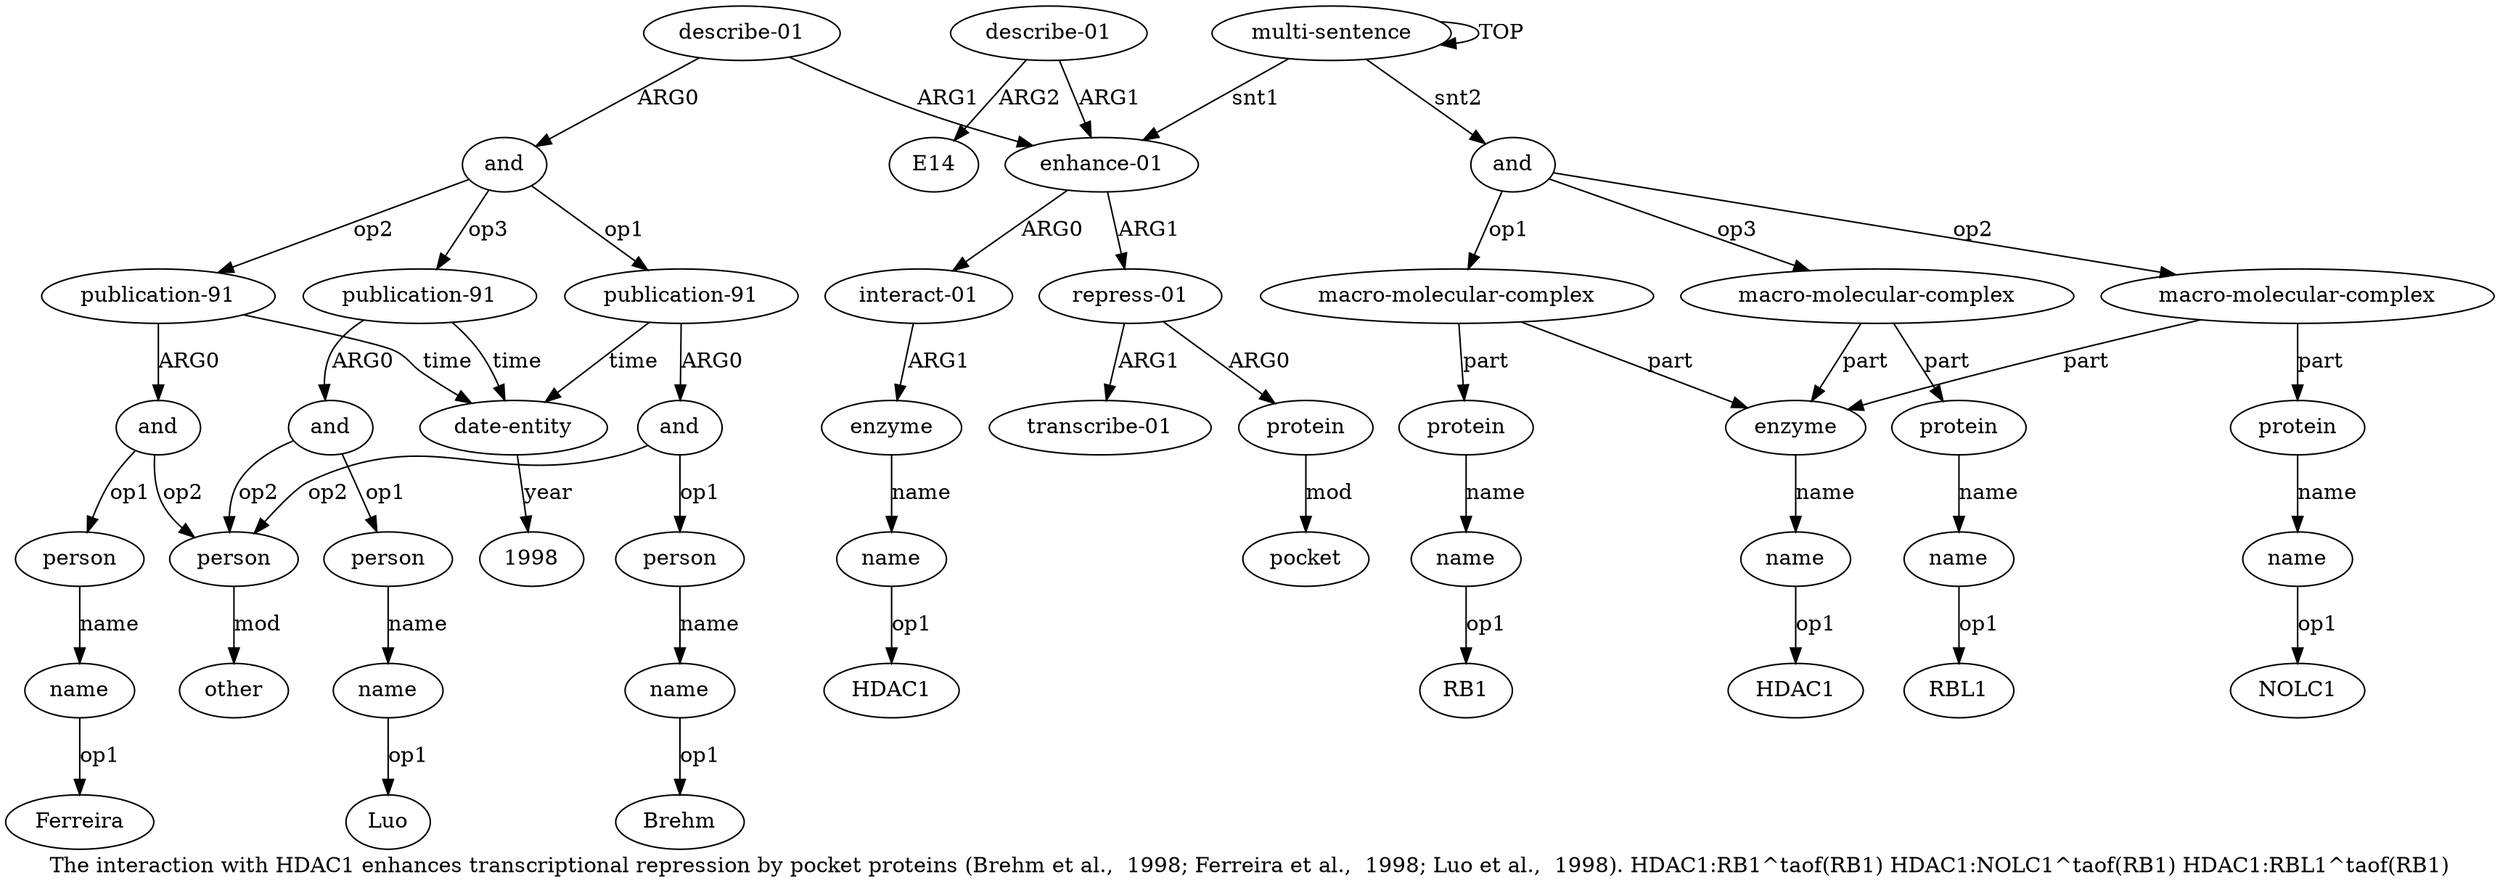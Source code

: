 digraph  {
	graph [label="The interaction with HDAC1 enhances transcriptional repression by pocket proteins (Brehm et al.,  1998; Ferreira et al.,  1998; \
Luo et al.,  1998). HDAC1:RB1^taof(RB1) HDAC1:NOLC1^taof(RB1) HDAC1:RBL1^taof(RB1)"];
	node [label="\N"];
	a20	 [color=black,
		gold_ind=20,
		gold_label=person,
		label=person,
		test_ind=20,
		test_label=person];
	a21	 [color=black,
		gold_ind=21,
		gold_label=name,
		label=name,
		test_ind=21,
		test_label=name];
	a20 -> a21 [key=0,
	color=black,
	gold_label=name,
	label=name,
	test_label=name];
"a21 Ferreira" [color=black,
	gold_ind=-1,
	gold_label=Ferreira,
	label=Ferreira,
	test_ind=-1,
	test_label=Ferreira];
a21 -> "a21 Ferreira" [key=0,
color=black,
gold_label=op1,
label=op1,
test_label=op1];
a22 [color=black,
gold_ind=22,
gold_label="publication-91",
label="publication-91",
test_ind=22,
test_label="publication-91"];
a23 [color=black,
gold_ind=23,
gold_label=and,
label=and,
test_ind=23,
test_label=and];
a22 -> a23 [key=0,
color=black,
gold_label=ARG0,
label=ARG0,
test_label=ARG0];
a17 [color=black,
gold_ind=17,
gold_label="date-entity",
label="date-entity",
test_ind=17,
test_label="date-entity"];
a22 -> a17 [key=0,
color=black,
gold_label=time,
label=time,
test_label=time];
a24 [color=black,
gold_ind=24,
gold_label=person,
label=person,
test_ind=24,
test_label=person];
a23 -> a24 [key=0,
color=black,
gold_label=op1,
label=op1,
test_label=op1];
a15 [color=black,
gold_ind=15,
gold_label=person,
label=person,
test_ind=15,
test_label=person];
a23 -> a15 [key=0,
color=black,
gold_label=op2,
label=op2,
test_label=op2];
a25 [color=black,
gold_ind=25,
gold_label=name,
label=name,
test_ind=25,
test_label=name];
a24 -> a25 [key=0,
color=black,
gold_label=name,
label=name,
test_label=name];
"a25 Luo" [color=black,
gold_ind=-1,
gold_label=Luo,
label=Luo,
test_ind=-1,
test_label=Luo];
a25 -> "a25 Luo" [key=0,
color=black,
gold_label=op1,
label=op1,
test_label=op1];
a26 [color=black,
gold_ind=26,
gold_label="describe-01",
label="describe-01",
test_ind=26,
test_label="describe-01"];
a27 [color=black,
gold_ind=27,
gold_label=E14,
label=E14,
test_ind=27,
test_label=E14];
a26 -> a27 [key=0,
color=black,
gold_label=ARG2,
label=ARG2,
test_label=ARG2];
a1 [color=black,
gold_ind=1,
gold_label="enhance-01",
label="enhance-01",
test_ind=1,
test_label="enhance-01"];
a26 -> a1 [key=0,
color=black,
gold_label=ARG1,
label=ARG1,
test_label=ARG1];
a28 [color=black,
gold_ind=28,
gold_label=and,
label=and,
test_ind=28,
test_label=and];
a29 [color=black,
gold_ind=29,
gold_label="macro-molecular-complex",
label="macro-molecular-complex",
test_ind=29,
test_label="macro-molecular-complex"];
a28 -> a29 [key=0,
color=black,
gold_label=op1,
label=op1,
test_label=op1];
a37 [color=black,
gold_ind=37,
gold_label="macro-molecular-complex",
label="macro-molecular-complex",
test_ind=37,
test_label="macro-molecular-complex"];
a28 -> a37 [key=0,
color=black,
gold_label=op3,
label=op3,
test_label=op3];
a34 [color=black,
gold_ind=34,
gold_label="macro-molecular-complex",
label="macro-molecular-complex",
test_ind=34,
test_label="macro-molecular-complex"];
a28 -> a34 [key=0,
color=black,
gold_label=op2,
label=op2,
test_label=op2];
a30 [color=black,
gold_ind=30,
gold_label=protein,
label=protein,
test_ind=30,
test_label=protein];
a29 -> a30 [key=0,
color=black,
gold_label=part,
label=part,
test_label=part];
a32 [color=black,
gold_ind=32,
gold_label=enzyme,
label=enzyme,
test_ind=32,
test_label=enzyme];
a29 -> a32 [key=0,
color=black,
gold_label=part,
label=part,
test_label=part];
a31 [color=black,
gold_ind=31,
gold_label=name,
label=name,
test_ind=31,
test_label=name];
"a31 RB1" [color=black,
gold_ind=-1,
gold_label=RB1,
label=RB1,
test_ind=-1,
test_label=RB1];
a31 -> "a31 RB1" [key=0,
color=black,
gold_label=op1,
label=op1,
test_label=op1];
"a14 Brehm" [color=black,
gold_ind=-1,
gold_label=Brehm,
label=Brehm,
test_ind=-1,
test_label=Brehm];
a30 -> a31 [key=0,
color=black,
gold_label=name,
label=name,
test_label=name];
a37 -> a32 [key=0,
color=black,
gold_label=part,
label=part,
test_label=part];
a38 [color=black,
gold_ind=38,
gold_label=protein,
label=protein,
test_ind=38,
test_label=protein];
a37 -> a38 [key=0,
color=black,
gold_label=part,
label=part,
test_label=part];
"a39 RBL1" [color=black,
gold_ind=-1,
gold_label=RBL1,
label=RBL1,
test_ind=-1,
test_label=RBL1];
a36 [color=black,
gold_ind=36,
gold_label=name,
label=name,
test_ind=36,
test_label=name];
"a36 NOLC1" [color=black,
gold_ind=-1,
gold_label=NOLC1,
label=NOLC1,
test_ind=-1,
test_label=NOLC1];
a36 -> "a36 NOLC1" [key=0,
color=black,
gold_label=op1,
label=op1,
test_label=op1];
a33 [color=black,
gold_ind=33,
gold_label=name,
label=name,
test_ind=33,
test_label=name];
"a33 HDAC1" [color=black,
gold_ind=-1,
gold_label=HDAC1,
label=HDAC1,
test_ind=-1,
test_label=HDAC1];
a33 -> "a33 HDAC1" [key=0,
color=black,
gold_label=op1,
label=op1,
test_label=op1];
a35 [color=black,
gold_ind=35,
gold_label=protein,
label=protein,
test_ind=35,
test_label=protein];
a35 -> a36 [key=0,
color=black,
gold_label=name,
label=name,
test_label=name];
a34 -> a35 [key=0,
color=black,
gold_label=part,
label=part,
test_label=part];
a34 -> a32 [key=0,
color=black,
gold_label=part,
label=part,
test_label=part];
a32 -> a33 [key=0,
color=black,
gold_label=name,
label=name,
test_label=name];
a16 [color=black,
gold_ind=16,
gold_label=other,
label=other,
test_ind=16,
test_label=other];
a15 -> a16 [key=0,
color=black,
gold_label=mod,
label=mod,
test_label=mod];
a14 [color=black,
gold_ind=14,
gold_label=name,
label=name,
test_ind=14,
test_label=name];
a14 -> "a14 Brehm" [key=0,
color=black,
gold_label=op1,
label=op1,
test_label=op1];
"a17 1998" [color=black,
gold_ind=-1,
gold_label=1998,
label=1998,
test_ind=-1,
test_label=1998];
a17 -> "a17 1998" [key=0,
color=black,
gold_label=year,
label=year,
test_label=year];
a11 [color=black,
gold_ind=11,
gold_label="publication-91",
label="publication-91",
test_ind=11,
test_label="publication-91"];
a11 -> a17 [key=0,
color=black,
gold_label=time,
label=time,
test_label=time];
a12 [color=black,
gold_ind=12,
gold_label=and,
label=and,
test_ind=12,
test_label=and];
a11 -> a12 [key=0,
color=black,
gold_label=ARG0,
label=ARG0,
test_label=ARG0];
a10 [color=black,
gold_ind=10,
gold_label=and,
label=and,
test_ind=10,
test_label=and];
a10 -> a22 [key=0,
color=black,
gold_label=op3,
label=op3,
test_label=op3];
a10 -> a11 [key=0,
color=black,
gold_label=op1,
label=op1,
test_label=op1];
a18 [color=black,
gold_ind=18,
gold_label="publication-91",
label="publication-91",
test_ind=18,
test_label="publication-91"];
a10 -> a18 [key=0,
color=black,
gold_label=op2,
label=op2,
test_label=op2];
a13 [color=black,
gold_ind=13,
gold_label=person,
label=person,
test_ind=13,
test_label=person];
a13 -> a14 [key=0,
color=black,
gold_label=name,
label=name,
test_label=name];
a12 -> a15 [key=0,
color=black,
gold_label=op2,
label=op2,
test_label=op2];
a12 -> a13 [key=0,
color=black,
gold_label=op1,
label=op1,
test_label=op1];
a39 [color=black,
gold_ind=39,
gold_label=name,
label=name,
test_ind=39,
test_label=name];
a39 -> "a39 RBL1" [key=0,
color=black,
gold_label=op1,
label=op1,
test_label=op1];
a38 -> a39 [key=0,
color=black,
gold_label=name,
label=name,
test_label=name];
a19 [color=black,
gold_ind=19,
gold_label=and,
label=and,
test_ind=19,
test_label=and];
a19 -> a20 [key=0,
color=black,
gold_label=op1,
label=op1,
test_label=op1];
a19 -> a15 [key=0,
color=black,
gold_label=op2,
label=op2,
test_label=op2];
a18 -> a17 [key=0,
color=black,
gold_label=time,
label=time,
test_label=time];
a18 -> a19 [key=0,
color=black,
gold_label=ARG0,
label=ARG0,
test_label=ARG0];
a2 [color=black,
gold_ind=2,
gold_label="interact-01",
label="interact-01",
test_ind=2,
test_label="interact-01"];
a1 -> a2 [key=0,
color=black,
gold_label=ARG0,
label=ARG0,
test_label=ARG0];
a5 [color=black,
gold_ind=5,
gold_label="repress-01",
label="repress-01",
test_ind=5,
test_label="repress-01"];
a1 -> a5 [key=0,
color=black,
gold_label=ARG1,
label=ARG1,
test_label=ARG1];
a0 [color=black,
gold_ind=0,
gold_label="multi-sentence",
label="multi-sentence",
test_ind=0,
test_label="multi-sentence"];
a0 -> a28 [key=0,
color=black,
gold_label=snt2,
label=snt2,
test_label=snt2];
a0 -> a1 [key=0,
color=black,
gold_label=snt1,
label=snt1,
test_label=snt1];
a0 -> a0 [key=0,
color=black,
gold_label=TOP,
label=TOP,
test_label=TOP];
a3 [color=black,
gold_ind=3,
gold_label=enzyme,
label=enzyme,
test_ind=3,
test_label=enzyme];
a4 [color=black,
gold_ind=4,
gold_label=name,
label=name,
test_ind=4,
test_label=name];
a3 -> a4 [key=0,
color=black,
gold_label=name,
label=name,
test_label=name];
a2 -> a3 [key=0,
color=black,
gold_label=ARG1,
label=ARG1,
test_label=ARG1];
a6 [color=black,
gold_ind=6,
gold_label=protein,
label=protein,
test_ind=6,
test_label=protein];
a5 -> a6 [key=0,
color=black,
gold_label=ARG0,
label=ARG0,
test_label=ARG0];
a8 [color=black,
gold_ind=8,
gold_label="transcribe-01",
label="transcribe-01",
test_ind=8,
test_label="transcribe-01"];
a5 -> a8 [key=0,
color=black,
gold_label=ARG1,
label=ARG1,
test_label=ARG1];
"a4 HDAC1" [color=black,
gold_ind=-1,
gold_label=HDAC1,
label=HDAC1,
test_ind=-1,
test_label=HDAC1];
a4 -> "a4 HDAC1" [key=0,
color=black,
gold_label=op1,
label=op1,
test_label=op1];
a7 [color=black,
gold_ind=7,
gold_label=pocket,
label=pocket,
test_ind=7,
test_label=pocket];
a6 -> a7 [key=0,
color=black,
gold_label=mod,
label=mod,
test_label=mod];
a9 [color=black,
gold_ind=9,
gold_label="describe-01",
label="describe-01",
test_ind=9,
test_label="describe-01"];
a9 -> a10 [key=0,
color=black,
gold_label=ARG0,
label=ARG0,
test_label=ARG0];
a9 -> a1 [key=0,
color=black,
gold_label=ARG1,
label=ARG1,
test_label=ARG1];
}
